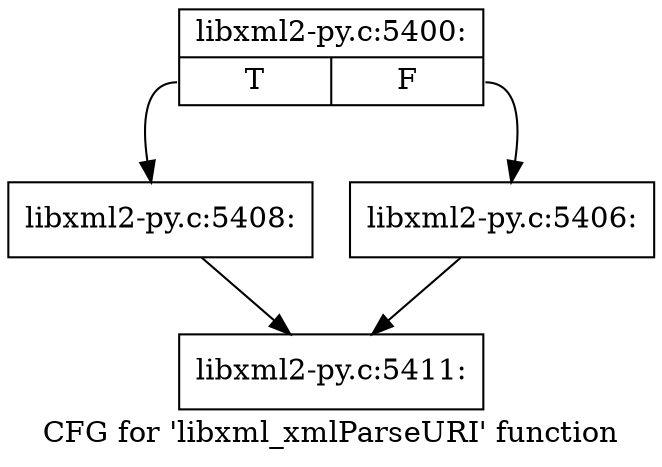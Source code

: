 digraph "CFG for 'libxml_xmlParseURI' function" {
	label="CFG for 'libxml_xmlParseURI' function";

	Node0x4136340 [shape=record,label="{libxml2-py.c:5400:|{<s0>T|<s1>F}}"];
	Node0x4136340:s0 -> Node0x4137ad0;
	Node0x4136340:s1 -> Node0x4137a80;
	Node0x4137a80 [shape=record,label="{libxml2-py.c:5406:}"];
	Node0x4137a80 -> Node0x41368b0;
	Node0x4137ad0 [shape=record,label="{libxml2-py.c:5408:}"];
	Node0x4137ad0 -> Node0x41368b0;
	Node0x41368b0 [shape=record,label="{libxml2-py.c:5411:}"];
}
